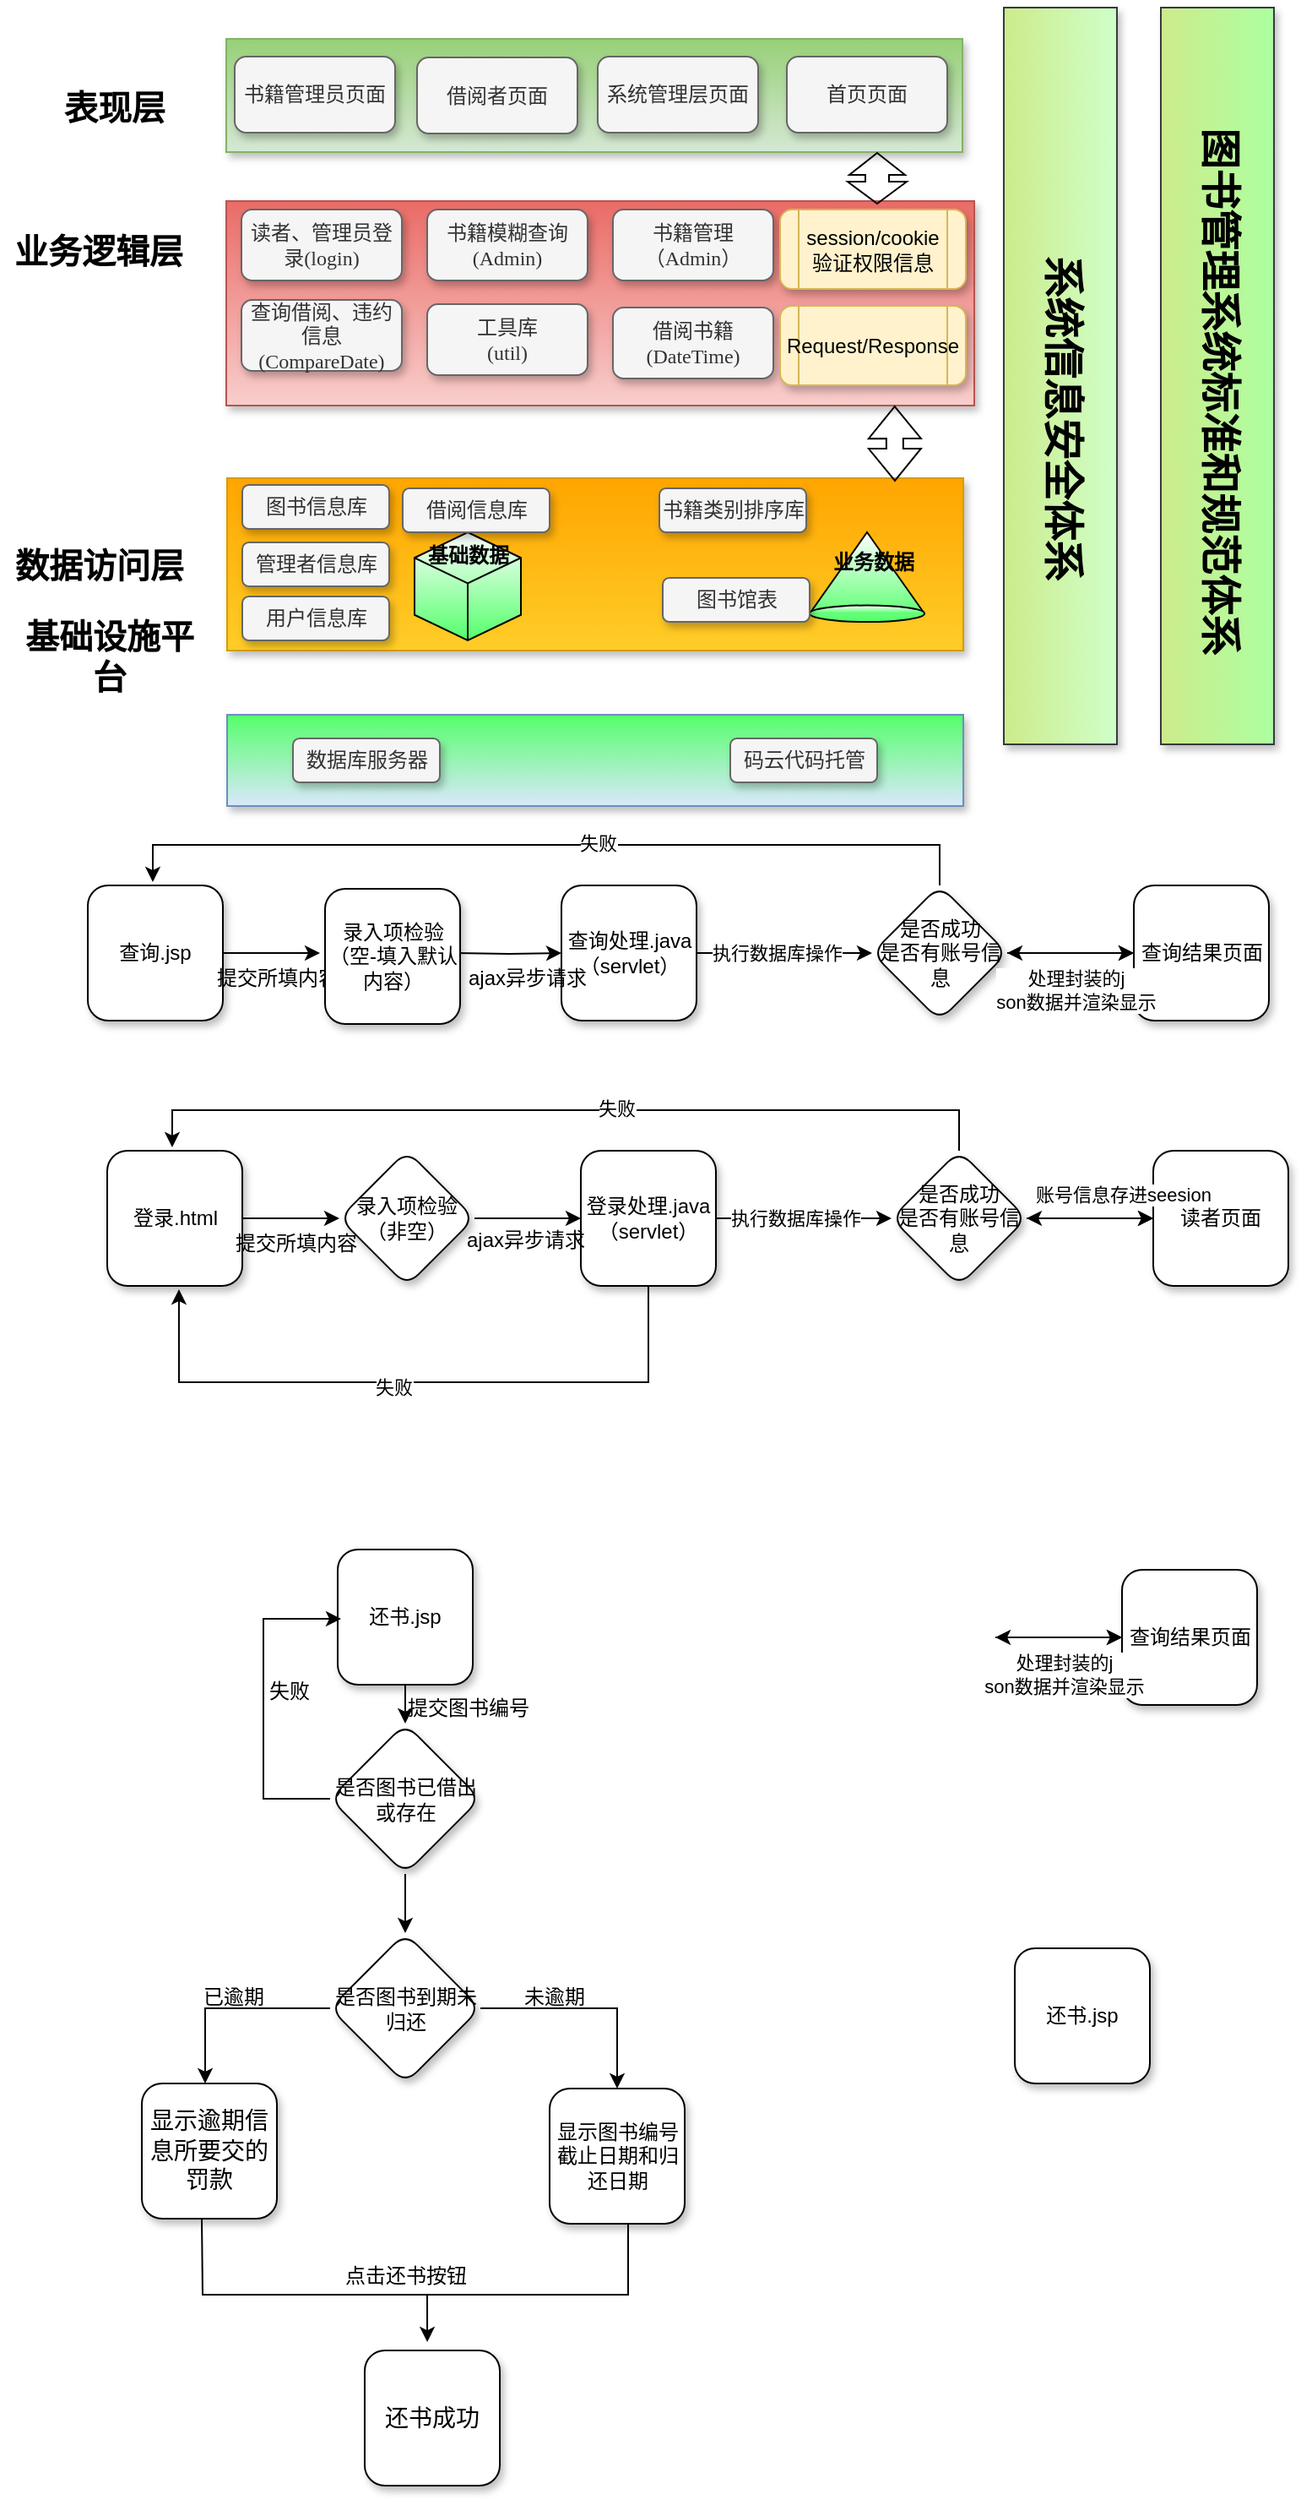 <mxfile version="16.1.2" type="github">
  <diagram id="rGSmb_pIZY3zPX9j6uLZ" name="Page-1">
    <mxGraphModel dx="1353" dy="740" grid="0" gridSize="10" guides="1" tooltips="1" connect="0" arrows="1" fold="1" page="1" pageScale="1" pageWidth="827" pageHeight="1169" math="0" shadow="0">
      <root>
        <mxCell id="0" />
        <mxCell id="1" parent="0" />
        <mxCell id="xCQ0nxMYJF8ky7RXC2G_-2" value="" style="rounded=0;whiteSpace=wrap;html=1;gradientDirection=north;gradientColor=#97d077;shadow=1;spacingTop=0;perimeterSpacing=20;portConstraintRotation=0;fillColor=#d5e8d4;strokeColor=#82b366;" parent="1" vertex="1">
          <mxGeometry x="146" y="346" width="436" height="67" as="geometry" />
        </mxCell>
        <mxCell id="xCQ0nxMYJF8ky7RXC2G_-3" value="&lt;font face=&quot;宋体&quot;&gt;书籍管理员页面&lt;/font&gt;" style="rounded=1;whiteSpace=wrap;html=1;shadow=1;gradientDirection=north;fillColor=#f5f5f5;fontColor=#333333;strokeColor=#666666;" parent="1" vertex="1">
          <mxGeometry x="151" y="356.5" width="95" height="45" as="geometry" />
        </mxCell>
        <mxCell id="xCQ0nxMYJF8ky7RXC2G_-4" value="&lt;font face=&quot;宋体&quot;&gt;系统管理层页面&lt;/font&gt;" style="rounded=1;whiteSpace=wrap;html=1;shadow=1;gradientDirection=north;fillColor=#f5f5f5;fontColor=#333333;strokeColor=#666666;" parent="1" vertex="1">
          <mxGeometry x="366" y="356.5" width="95" height="45" as="geometry" />
        </mxCell>
        <mxCell id="xCQ0nxMYJF8ky7RXC2G_-5" value="&lt;font face=&quot;宋体&quot;&gt;借阅者页面&lt;/font&gt;" style="rounded=1;whiteSpace=wrap;html=1;shadow=1;gradientDirection=north;fillColor=#f5f5f5;fontColor=#333333;strokeColor=#666666;" parent="1" vertex="1">
          <mxGeometry x="259" y="357" width="95" height="45" as="geometry" />
        </mxCell>
        <mxCell id="xCQ0nxMYJF8ky7RXC2G_-6" value="&lt;font face=&quot;宋体&quot;&gt;首页页面&lt;/font&gt;" style="rounded=1;whiteSpace=wrap;html=1;shadow=1;gradientDirection=north;fillColor=#f5f5f5;fontColor=#333333;strokeColor=#666666;" parent="1" vertex="1">
          <mxGeometry x="478" y="356.5" width="95" height="45" as="geometry" />
        </mxCell>
        <mxCell id="xCQ0nxMYJF8ky7RXC2G_-7" value="" style="rounded=0;whiteSpace=wrap;html=1;gradientDirection=north;gradientColor=#ea6b66;shadow=1;spacingTop=0;perimeterSpacing=20;portConstraintRotation=0;fillColor=#f8cecc;strokeColor=#b85450;" parent="1" vertex="1">
          <mxGeometry x="146" y="442" width="443" height="121" as="geometry" />
        </mxCell>
        <mxCell id="xCQ0nxMYJF8ky7RXC2G_-8" value="&lt;h4&gt;&lt;font face=&quot;楷体&quot; style=&quot;font-size: 20px&quot;&gt;表现层&lt;/font&gt;&lt;/h4&gt;" style="text;html=1;strokeColor=none;fillColor=none;align=center;verticalAlign=middle;whiteSpace=wrap;rounded=0;shadow=1;fontFamily=Times New Roman;" parent="1" vertex="1">
          <mxGeometry x="35" y="356.5" width="90" height="58.5" as="geometry" />
        </mxCell>
        <mxCell id="xCQ0nxMYJF8ky7RXC2G_-9" value="&lt;h4&gt;&lt;font face=&quot;楷体&quot; style=&quot;font-size: 20px&quot;&gt;业务逻辑层&lt;/font&gt;&lt;/h4&gt;" style="text;html=1;strokeColor=none;fillColor=none;align=center;verticalAlign=middle;whiteSpace=wrap;rounded=0;shadow=1;fontFamily=Times New Roman;" parent="1" vertex="1">
          <mxGeometry x="16" y="442" width="109" height="58.5" as="geometry" />
        </mxCell>
        <mxCell id="xCQ0nxMYJF8ky7RXC2G_-11" value="&lt;h4&gt;&lt;font face=&quot;楷体&quot; style=&quot;font-size: 20px&quot;&gt;数据访问层&lt;/font&gt;&lt;/h4&gt;" style="text;html=1;strokeColor=none;fillColor=none;align=center;verticalAlign=middle;whiteSpace=wrap;rounded=0;shadow=1;fontFamily=Times New Roman;" parent="1" vertex="1">
          <mxGeometry x="16" y="627.75" width="109.5" height="58.5" as="geometry" />
        </mxCell>
        <mxCell id="xCQ0nxMYJF8ky7RXC2G_-13" value="" style="rounded=0;whiteSpace=wrap;html=1;gradientDirection=north;gradientColor=#ffa500;shadow=1;spacingTop=0;perimeterSpacing=20;portConstraintRotation=0;fillColor=#ffcd28;strokeColor=#d79b00;" parent="1" vertex="1">
          <mxGeometry x="146.5" y="606" width="436" height="102" as="geometry" />
        </mxCell>
        <mxCell id="xCQ0nxMYJF8ky7RXC2G_-14" value="" style="rounded=0;whiteSpace=wrap;html=1;gradientDirection=north;shadow=1;spacingTop=0;perimeterSpacing=20;portConstraintRotation=0;fillColor=#cdeb8b;strokeColor=#36393d;rotation=90;gradientColor=#CFFFC9;" parent="1" vertex="1">
          <mxGeometry x="422" y="512" width="436" height="67" as="geometry" />
        </mxCell>
        <mxCell id="xCQ0nxMYJF8ky7RXC2G_-15" value="" style="rounded=0;whiteSpace=wrap;html=1;gradientDirection=north;shadow=1;spacingTop=0;perimeterSpacing=20;portConstraintRotation=0;fillColor=#cdeb8b;strokeColor=#36393d;rotation=90;gradientColor=#ADFFA1;" parent="1" vertex="1">
          <mxGeometry x="515" y="512" width="436" height="67" as="geometry" />
        </mxCell>
        <mxCell id="xCQ0nxMYJF8ky7RXC2G_-16" value="&lt;font face=&quot;宋体&quot;&gt;系统信息安全体系&lt;/font&gt;" style="text;strokeColor=none;fillColor=none;html=1;fontSize=24;fontStyle=1;verticalAlign=middle;align=center;rounded=0;shadow=1;fontFamily=Courier New;rotation=90;" parent="1" vertex="1">
          <mxGeometry x="482.75" y="551" width="314.5" height="40" as="geometry" />
        </mxCell>
        <mxCell id="xCQ0nxMYJF8ky7RXC2G_-17" value="&lt;font face=&quot;宋体&quot;&gt;图书管理系统标准和规范体系&lt;/font&gt;" style="text;strokeColor=none;fillColor=none;html=1;fontSize=24;fontStyle=1;verticalAlign=middle;align=center;rounded=0;shadow=1;fontFamily=Courier New;rotation=90;" parent="1" vertex="1">
          <mxGeometry x="575.75" y="535" width="314.5" height="40" as="geometry" />
        </mxCell>
        <mxCell id="xCQ0nxMYJF8ky7RXC2G_-18" value="&lt;font face=&quot;宋体&quot;&gt;读者、管理员登录(login)&lt;/font&gt;" style="rounded=1;whiteSpace=wrap;html=1;shadow=1;gradientDirection=north;fillColor=#f5f5f5;fontColor=#333333;strokeColor=#666666;" parent="1" vertex="1">
          <mxGeometry x="155" y="447" width="95" height="42" as="geometry" />
        </mxCell>
        <mxCell id="xCQ0nxMYJF8ky7RXC2G_-19" value="&lt;h4&gt;&lt;font face=&quot;楷体&quot; style=&quot;font-size: 20px&quot;&gt;基础设施平台&lt;/font&gt;&lt;/h4&gt;" style="text;html=1;strokeColor=none;fillColor=none;align=center;verticalAlign=middle;whiteSpace=wrap;rounded=0;shadow=1;fontFamily=Times New Roman;" parent="1" vertex="1">
          <mxGeometry x="22" y="682" width="109.5" height="58.5" as="geometry" />
        </mxCell>
        <mxCell id="xCQ0nxMYJF8ky7RXC2G_-20" value="&lt;font face=&quot;宋体&quot;&gt;书籍模糊查询&lt;br&gt;(Admin)&lt;br&gt;&lt;/font&gt;" style="rounded=1;whiteSpace=wrap;html=1;shadow=1;gradientDirection=north;fillColor=#f5f5f5;fontColor=#333333;strokeColor=#666666;" parent="1" vertex="1">
          <mxGeometry x="265" y="447" width="95" height="42" as="geometry" />
        </mxCell>
        <mxCell id="xCQ0nxMYJF8ky7RXC2G_-21" value="&lt;font face=&quot;宋体&quot;&gt;书籍管理（Admin）&lt;/font&gt;" style="rounded=1;whiteSpace=wrap;html=1;shadow=1;gradientDirection=north;fillColor=#f5f5f5;fontColor=#333333;strokeColor=#666666;" parent="1" vertex="1">
          <mxGeometry x="375" y="447" width="95" height="42" as="geometry" />
        </mxCell>
        <mxCell id="xCQ0nxMYJF8ky7RXC2G_-22" value="&lt;font face=&quot;宋体&quot;&gt;借阅书籍&lt;br&gt;(DateTime)&lt;br&gt;&lt;/font&gt;" style="rounded=1;whiteSpace=wrap;html=1;shadow=1;gradientDirection=north;fillColor=#f5f5f5;fontColor=#333333;strokeColor=#666666;" parent="1" vertex="1">
          <mxGeometry x="375" y="505" width="95" height="42" as="geometry" />
        </mxCell>
        <mxCell id="xCQ0nxMYJF8ky7RXC2G_-23" value="&lt;font face=&quot;宋体&quot;&gt;查询借阅、违约信息(CompareDate)&lt;/font&gt;" style="rounded=1;whiteSpace=wrap;html=1;shadow=1;gradientDirection=north;fillColor=#f5f5f5;fontColor=#333333;strokeColor=#666666;" parent="1" vertex="1">
          <mxGeometry x="155" y="500.5" width="95" height="42" as="geometry" />
        </mxCell>
        <mxCell id="xCQ0nxMYJF8ky7RXC2G_-26" value="&lt;font face=&quot;宋体&quot;&gt;工具库&lt;br&gt;(util)&lt;br&gt;&lt;/font&gt;" style="rounded=1;whiteSpace=wrap;html=1;shadow=1;gradientDirection=north;fillColor=#f5f5f5;fontColor=#333333;strokeColor=#666666;" parent="1" vertex="1">
          <mxGeometry x="265" y="503" width="95" height="42" as="geometry" />
        </mxCell>
        <mxCell id="VZruGt7_fquRSm-Is5DC-7" value="" style="rounded=0;whiteSpace=wrap;html=1;gradientDirection=north;shadow=1;spacingTop=0;perimeterSpacing=20;portConstraintRotation=0;fillColor=#dae8fc;strokeColor=#6c8ebf;gradientColor=#54FF6B;" parent="1" vertex="1">
          <mxGeometry x="146.5" y="746" width="436" height="54" as="geometry" />
        </mxCell>
        <mxCell id="VZruGt7_fquRSm-Is5DC-9" value="" style="html=1;whiteSpace=wrap;shape=isoCube2;backgroundOutline=1;isoAngle=15;sketch=0;gradientColor=#54FF6B;" parent="1" vertex="1">
          <mxGeometry x="257.5" y="638" width="63" height="64" as="geometry" />
        </mxCell>
        <mxCell id="VZruGt7_fquRSm-Is5DC-10" value="&lt;font face=&quot;宋体&quot; style=&quot;font-size: 12px&quot;&gt;基础数据&lt;/font&gt;" style="text;strokeColor=none;fillColor=none;html=1;fontSize=24;fontStyle=1;verticalAlign=middle;align=center;rounded=0;shadow=1;fontFamily=Courier New;rotation=0;direction=east;" parent="1" vertex="1">
          <mxGeometry x="222" y="642" width="134" height="16" as="geometry" />
        </mxCell>
        <mxCell id="VZruGt7_fquRSm-Is5DC-11" value="&lt;font face=&quot;宋体&quot;&gt;图书信息库&lt;/font&gt;" style="rounded=1;whiteSpace=wrap;html=1;shadow=1;gradientDirection=north;fillColor=#f5f5f5;fontColor=#333333;strokeColor=#666666;" parent="1" vertex="1">
          <mxGeometry x="155.5" y="610" width="87" height="26" as="geometry" />
        </mxCell>
        <mxCell id="VZruGt7_fquRSm-Is5DC-12" value="&lt;font face=&quot;宋体&quot;&gt;管理者信息库&lt;/font&gt;" style="rounded=1;whiteSpace=wrap;html=1;shadow=1;gradientDirection=north;fillColor=#f5f5f5;fontColor=#333333;strokeColor=#666666;" parent="1" vertex="1">
          <mxGeometry x="155.5" y="644" width="87" height="26" as="geometry" />
        </mxCell>
        <mxCell id="VZruGt7_fquRSm-Is5DC-13" value="&lt;font face=&quot;宋体&quot;&gt;用户信息库&lt;/font&gt;" style="rounded=1;whiteSpace=wrap;html=1;shadow=1;gradientDirection=north;fillColor=#f5f5f5;fontColor=#333333;strokeColor=#666666;" parent="1" vertex="1">
          <mxGeometry x="155.5" y="676" width="87" height="26" as="geometry" />
        </mxCell>
        <mxCell id="VZruGt7_fquRSm-Is5DC-14" value="&lt;font face=&quot;宋体&quot;&gt;借阅信息库&lt;/font&gt;" style="rounded=1;whiteSpace=wrap;html=1;shadow=1;gradientDirection=north;fillColor=#f5f5f5;fontColor=#333333;strokeColor=#666666;" parent="1" vertex="1">
          <mxGeometry x="250.5" y="612" width="87" height="26" as="geometry" />
        </mxCell>
        <mxCell id="VZruGt7_fquRSm-Is5DC-15" value="" style="verticalLabelPosition=bottom;verticalAlign=top;html=1;shape=mxgraph.basic.cone;sketch=0;fontSize=12;gradientColor=#54FF6B;" parent="1" vertex="1">
          <mxGeometry x="491.5" y="638" width="68" height="53" as="geometry" />
        </mxCell>
        <mxCell id="VZruGt7_fquRSm-Is5DC-17" value="&lt;font face=&quot;宋体&quot; style=&quot;font-size: 12px&quot;&gt;业务数据&lt;/font&gt;" style="text;strokeColor=none;fillColor=none;html=1;fontSize=24;fontStyle=1;verticalAlign=middle;align=center;rounded=0;shadow=1;fontFamily=Courier New;rotation=0;direction=east;" parent="1" vertex="1">
          <mxGeometry x="462" y="646" width="134" height="16" as="geometry" />
        </mxCell>
        <mxCell id="VZruGt7_fquRSm-Is5DC-18" value="&lt;font face=&quot;宋体&quot;&gt;书籍类别排序库&lt;/font&gt;" style="rounded=1;whiteSpace=wrap;html=1;shadow=1;gradientDirection=north;fillColor=#f5f5f5;fontColor=#333333;strokeColor=#666666;" parent="1" vertex="1">
          <mxGeometry x="402.5" y="612" width="87" height="26" as="geometry" />
        </mxCell>
        <mxCell id="VZruGt7_fquRSm-Is5DC-19" value="&lt;font face=&quot;宋体&quot;&gt;图书馆表&lt;/font&gt;" style="rounded=1;whiteSpace=wrap;html=1;shadow=1;gradientDirection=north;fillColor=#f5f5f5;fontColor=#333333;strokeColor=#666666;" parent="1" vertex="1">
          <mxGeometry x="404.5" y="665" width="87" height="26" as="geometry" />
        </mxCell>
        <mxCell id="VZruGt7_fquRSm-Is5DC-20" value="&lt;font face=&quot;宋体&quot;&gt;数据库服务器&lt;/font&gt;" style="rounded=1;whiteSpace=wrap;html=1;shadow=1;gradientDirection=north;fillColor=#f5f5f5;fontColor=#333333;strokeColor=#666666;" parent="1" vertex="1">
          <mxGeometry x="185.5" y="760" width="87" height="26" as="geometry" />
        </mxCell>
        <mxCell id="VZruGt7_fquRSm-Is5DC-21" value="&lt;font face=&quot;宋体&quot;&gt;码云代码托管&lt;/font&gt;" style="rounded=1;whiteSpace=wrap;html=1;shadow=1;gradientDirection=north;fillColor=#f5f5f5;fontColor=#333333;strokeColor=#666666;" parent="1" vertex="1">
          <mxGeometry x="444.5" y="760" width="87" height="26" as="geometry" />
        </mxCell>
        <mxCell id="Mgyk64NdSJGYaR96-P3A-1" value="session/cookie&lt;br&gt;验证权限信息" style="shape=process;whiteSpace=wrap;html=1;backgroundOutline=1;rounded=1;shadow=1;fillColor=#fff2cc;strokeColor=#d6b656;" vertex="1" parent="1">
          <mxGeometry x="474" y="447" width="110" height="47" as="geometry" />
        </mxCell>
        <mxCell id="Mgyk64NdSJGYaR96-P3A-4" value="Request/Response" style="shape=process;whiteSpace=wrap;html=1;backgroundOutline=1;rounded=1;shadow=1;fillColor=#fff2cc;strokeColor=#d6b656;" vertex="1" parent="1">
          <mxGeometry x="474" y="504" width="110" height="47" as="geometry" />
        </mxCell>
        <mxCell id="Mgyk64NdSJGYaR96-P3A-5" value="" style="shape=flexArrow;endArrow=classic;startArrow=classic;html=1;rounded=0;entryX=0.861;entryY=0.876;entryDx=0;entryDy=0;entryPerimeter=0;" edge="1" parent="1" target="xCQ0nxMYJF8ky7RXC2G_-7">
          <mxGeometry width="100" height="100" relative="1" as="geometry">
            <mxPoint x="542" y="608" as="sourcePoint" />
            <mxPoint x="471" y="572" as="targetPoint" />
          </mxGeometry>
        </mxCell>
        <mxCell id="Mgyk64NdSJGYaR96-P3A-7" value="" style="shape=flexArrow;endArrow=classic;startArrow=classic;html=1;rounded=0;endWidth=18;endSize=4;width=14;startSize=4;" edge="1" parent="1">
          <mxGeometry width="100" height="100" relative="1" as="geometry">
            <mxPoint x="531.5" y="444" as="sourcePoint" />
            <mxPoint x="531.5" y="413" as="targetPoint" />
          </mxGeometry>
        </mxCell>
        <mxCell id="Mgyk64NdSJGYaR96-P3A-13" value="" style="edgeStyle=orthogonalEdgeStyle;rounded=0;orthogonalLoop=1;jettySize=auto;html=1;" edge="1" parent="1" source="Mgyk64NdSJGYaR96-P3A-8" target="Mgyk64NdSJGYaR96-P3A-9">
          <mxGeometry relative="1" as="geometry" />
        </mxCell>
        <mxCell id="Mgyk64NdSJGYaR96-P3A-8" value="登录.html" style="whiteSpace=wrap;html=1;aspect=fixed;rounded=1;shadow=1;" vertex="1" parent="1">
          <mxGeometry x="75.5" y="1004" width="80" height="80" as="geometry" />
        </mxCell>
        <mxCell id="Mgyk64NdSJGYaR96-P3A-15" style="edgeStyle=orthogonalEdgeStyle;rounded=0;orthogonalLoop=1;jettySize=auto;html=1;" edge="1" parent="1" source="Mgyk64NdSJGYaR96-P3A-9" target="Mgyk64NdSJGYaR96-P3A-10">
          <mxGeometry relative="1" as="geometry" />
        </mxCell>
        <mxCell id="Mgyk64NdSJGYaR96-P3A-9" value="录入项检验&lt;br&gt;（非空）" style="rhombus;whiteSpace=wrap;html=1;rounded=1;shadow=1;" vertex="1" parent="1">
          <mxGeometry x="213" y="1004" width="80" height="80" as="geometry" />
        </mxCell>
        <mxCell id="Mgyk64NdSJGYaR96-P3A-16" style="edgeStyle=orthogonalEdgeStyle;rounded=0;orthogonalLoop=1;jettySize=auto;html=1;" edge="1" parent="1" source="Mgyk64NdSJGYaR96-P3A-10" target="Mgyk64NdSJGYaR96-P3A-11">
          <mxGeometry relative="1" as="geometry" />
        </mxCell>
        <mxCell id="Mgyk64NdSJGYaR96-P3A-18" value="执行数据库操作" style="edgeLabel;html=1;align=center;verticalAlign=middle;resizable=0;points=[];" vertex="1" connectable="0" parent="Mgyk64NdSJGYaR96-P3A-16">
          <mxGeometry x="-0.211" y="-1" relative="1" as="geometry">
            <mxPoint x="6" y="-1" as="offset" />
          </mxGeometry>
        </mxCell>
        <mxCell id="Mgyk64NdSJGYaR96-P3A-22" style="edgeStyle=orthogonalEdgeStyle;rounded=0;orthogonalLoop=1;jettySize=auto;html=1;entryX=0.531;entryY=1.025;entryDx=0;entryDy=0;entryPerimeter=0;" edge="1" parent="1" source="Mgyk64NdSJGYaR96-P3A-10" target="Mgyk64NdSJGYaR96-P3A-8">
          <mxGeometry relative="1" as="geometry">
            <mxPoint x="120" y="1141" as="targetPoint" />
            <Array as="points">
              <mxPoint x="396" y="1141" />
              <mxPoint x="118" y="1141" />
            </Array>
          </mxGeometry>
        </mxCell>
        <mxCell id="Mgyk64NdSJGYaR96-P3A-23" value="失败" style="edgeLabel;html=1;align=center;verticalAlign=middle;resizable=0;points=[];" vertex="1" connectable="0" parent="Mgyk64NdSJGYaR96-P3A-22">
          <mxGeometry x="0.067" y="3" relative="1" as="geometry">
            <mxPoint as="offset" />
          </mxGeometry>
        </mxCell>
        <mxCell id="Mgyk64NdSJGYaR96-P3A-10" value="登录处理.java&lt;br&gt;（servlet）" style="whiteSpace=wrap;html=1;aspect=fixed;rounded=1;shadow=1;" vertex="1" parent="1">
          <mxGeometry x="356" y="1004" width="80" height="80" as="geometry" />
        </mxCell>
        <mxCell id="Mgyk64NdSJGYaR96-P3A-17" style="edgeStyle=orthogonalEdgeStyle;rounded=0;orthogonalLoop=1;jettySize=auto;html=1;" edge="1" parent="1" target="Mgyk64NdSJGYaR96-P3A-12">
          <mxGeometry relative="1" as="geometry">
            <mxPoint x="628" y="1044" as="sourcePoint" />
            <Array as="points">
              <mxPoint x="628" y="1044" />
              <mxPoint x="628" y="1044" />
            </Array>
          </mxGeometry>
        </mxCell>
        <mxCell id="Mgyk64NdSJGYaR96-P3A-20" style="edgeStyle=orthogonalEdgeStyle;rounded=0;orthogonalLoop=1;jettySize=auto;html=1;entryX=0.481;entryY=-0.025;entryDx=0;entryDy=0;entryPerimeter=0;" edge="1" parent="1" source="Mgyk64NdSJGYaR96-P3A-11" target="Mgyk64NdSJGYaR96-P3A-8">
          <mxGeometry relative="1" as="geometry">
            <mxPoint x="110" y="963" as="targetPoint" />
            <Array as="points">
              <mxPoint x="580" y="980" />
              <mxPoint x="114" y="980" />
            </Array>
          </mxGeometry>
        </mxCell>
        <mxCell id="Mgyk64NdSJGYaR96-P3A-21" value="失败" style="edgeLabel;html=1;align=center;verticalAlign=middle;resizable=0;points=[];" vertex="1" connectable="0" parent="Mgyk64NdSJGYaR96-P3A-20">
          <mxGeometry x="-0.113" y="-1" relative="1" as="geometry">
            <mxPoint as="offset" />
          </mxGeometry>
        </mxCell>
        <mxCell id="Mgyk64NdSJGYaR96-P3A-26" value="" style="edgeStyle=orthogonalEdgeStyle;rounded=0;orthogonalLoop=1;jettySize=auto;html=1;" edge="1" parent="1" source="Mgyk64NdSJGYaR96-P3A-11" target="Mgyk64NdSJGYaR96-P3A-12">
          <mxGeometry relative="1" as="geometry">
            <Array as="points">
              <mxPoint x="641" y="1044" />
              <mxPoint x="641" y="1044" />
            </Array>
          </mxGeometry>
        </mxCell>
        <mxCell id="Mgyk64NdSJGYaR96-P3A-11" value="是否成功&lt;br&gt;是否有账号信息" style="rhombus;whiteSpace=wrap;html=1;rounded=1;shadow=1;" vertex="1" parent="1">
          <mxGeometry x="540" y="1004" width="80" height="80" as="geometry" />
        </mxCell>
        <mxCell id="Mgyk64NdSJGYaR96-P3A-40" value="" style="edgeStyle=orthogonalEdgeStyle;rounded=0;orthogonalLoop=1;jettySize=auto;html=1;" edge="1" parent="1" source="Mgyk64NdSJGYaR96-P3A-12" target="Mgyk64NdSJGYaR96-P3A-11">
          <mxGeometry relative="1" as="geometry" />
        </mxCell>
        <mxCell id="Mgyk64NdSJGYaR96-P3A-12" value="读者页面" style="whiteSpace=wrap;html=1;aspect=fixed;rounded=1;shadow=1;" vertex="1" parent="1">
          <mxGeometry x="695" y="1004" width="80" height="80" as="geometry" />
        </mxCell>
        <mxCell id="Mgyk64NdSJGYaR96-P3A-14" value="提交所填内容" style="text;html=1;align=center;verticalAlign=middle;resizable=0;points=[];autosize=1;strokeColor=none;fillColor=none;" vertex="1" parent="1">
          <mxGeometry x="146" y="1050" width="82" height="18" as="geometry" />
        </mxCell>
        <mxCell id="Mgyk64NdSJGYaR96-P3A-41" value="账号信息存进seesion" style="edgeLabel;html=1;align=center;verticalAlign=middle;resizable=0;points=[];" vertex="1" connectable="0" parent="1">
          <mxGeometry x="531.5" y="1050" as="geometry">
            <mxPoint x="145" y="-20" as="offset" />
          </mxGeometry>
        </mxCell>
        <mxCell id="Mgyk64NdSJGYaR96-P3A-42" value="ajax异步请求" style="text;html=1;align=center;verticalAlign=middle;resizable=0;points=[];autosize=1;strokeColor=none;fillColor=none;" vertex="1" parent="1">
          <mxGeometry x="283" y="1048" width="80" height="18" as="geometry" />
        </mxCell>
        <mxCell id="Mgyk64NdSJGYaR96-P3A-43" value="" style="edgeStyle=orthogonalEdgeStyle;rounded=0;orthogonalLoop=1;jettySize=auto;html=1;" edge="1" parent="1" source="Mgyk64NdSJGYaR96-P3A-44">
          <mxGeometry relative="1" as="geometry">
            <mxPoint x="201.5" y="887" as="targetPoint" />
          </mxGeometry>
        </mxCell>
        <mxCell id="Mgyk64NdSJGYaR96-P3A-44" value="查询.jsp" style="whiteSpace=wrap;html=1;aspect=fixed;rounded=1;shadow=1;" vertex="1" parent="1">
          <mxGeometry x="64" y="847" width="80" height="80" as="geometry" />
        </mxCell>
        <mxCell id="Mgyk64NdSJGYaR96-P3A-45" style="edgeStyle=orthogonalEdgeStyle;rounded=0;orthogonalLoop=1;jettySize=auto;html=1;" edge="1" parent="1" target="Mgyk64NdSJGYaR96-P3A-51">
          <mxGeometry relative="1" as="geometry">
            <mxPoint x="281.5" y="887" as="sourcePoint" />
          </mxGeometry>
        </mxCell>
        <mxCell id="Mgyk64NdSJGYaR96-P3A-47" style="edgeStyle=orthogonalEdgeStyle;rounded=0;orthogonalLoop=1;jettySize=auto;html=1;" edge="1" parent="1" source="Mgyk64NdSJGYaR96-P3A-51" target="Mgyk64NdSJGYaR96-P3A-56">
          <mxGeometry relative="1" as="geometry" />
        </mxCell>
        <mxCell id="Mgyk64NdSJGYaR96-P3A-48" value="执行数据库操作" style="edgeLabel;html=1;align=center;verticalAlign=middle;resizable=0;points=[];" vertex="1" connectable="0" parent="Mgyk64NdSJGYaR96-P3A-47">
          <mxGeometry x="-0.211" y="-1" relative="1" as="geometry">
            <mxPoint x="6" y="-1" as="offset" />
          </mxGeometry>
        </mxCell>
        <mxCell id="Mgyk64NdSJGYaR96-P3A-51" value="查询处理.java&lt;br&gt;（servlet）" style="whiteSpace=wrap;html=1;aspect=fixed;rounded=1;shadow=1;" vertex="1" parent="1">
          <mxGeometry x="344.5" y="847" width="80" height="80" as="geometry" />
        </mxCell>
        <mxCell id="Mgyk64NdSJGYaR96-P3A-52" style="edgeStyle=orthogonalEdgeStyle;rounded=0;orthogonalLoop=1;jettySize=auto;html=1;" edge="1" parent="1" target="Mgyk64NdSJGYaR96-P3A-58">
          <mxGeometry relative="1" as="geometry">
            <mxPoint x="616.5" y="887" as="sourcePoint" />
            <Array as="points">
              <mxPoint x="616.5" y="887" />
              <mxPoint x="616.5" y="887" />
            </Array>
          </mxGeometry>
        </mxCell>
        <mxCell id="Mgyk64NdSJGYaR96-P3A-53" style="edgeStyle=orthogonalEdgeStyle;rounded=0;orthogonalLoop=1;jettySize=auto;html=1;entryX=0.481;entryY=-0.025;entryDx=0;entryDy=0;entryPerimeter=0;" edge="1" parent="1" source="Mgyk64NdSJGYaR96-P3A-56" target="Mgyk64NdSJGYaR96-P3A-44">
          <mxGeometry relative="1" as="geometry">
            <mxPoint x="98.5" y="806" as="targetPoint" />
            <Array as="points">
              <mxPoint x="568.5" y="823" />
              <mxPoint x="102.5" y="823" />
            </Array>
          </mxGeometry>
        </mxCell>
        <mxCell id="Mgyk64NdSJGYaR96-P3A-54" value="失败" style="edgeLabel;html=1;align=center;verticalAlign=middle;resizable=0;points=[];" vertex="1" connectable="0" parent="Mgyk64NdSJGYaR96-P3A-53">
          <mxGeometry x="-0.113" y="-1" relative="1" as="geometry">
            <mxPoint as="offset" />
          </mxGeometry>
        </mxCell>
        <mxCell id="Mgyk64NdSJGYaR96-P3A-55" value="" style="edgeStyle=orthogonalEdgeStyle;rounded=0;orthogonalLoop=1;jettySize=auto;html=1;" edge="1" parent="1" source="Mgyk64NdSJGYaR96-P3A-56" target="Mgyk64NdSJGYaR96-P3A-58">
          <mxGeometry relative="1" as="geometry">
            <Array as="points">
              <mxPoint x="629.5" y="887" />
              <mxPoint x="629.5" y="887" />
            </Array>
          </mxGeometry>
        </mxCell>
        <mxCell id="Mgyk64NdSJGYaR96-P3A-56" value="是否成功&lt;br&gt;是否有账号信息" style="rhombus;whiteSpace=wrap;html=1;rounded=1;shadow=1;" vertex="1" parent="1">
          <mxGeometry x="528.5" y="847" width="80" height="80" as="geometry" />
        </mxCell>
        <mxCell id="Mgyk64NdSJGYaR96-P3A-57" value="" style="edgeStyle=orthogonalEdgeStyle;rounded=0;orthogonalLoop=1;jettySize=auto;html=1;" edge="1" parent="1" source="Mgyk64NdSJGYaR96-P3A-58" target="Mgyk64NdSJGYaR96-P3A-56">
          <mxGeometry relative="1" as="geometry" />
        </mxCell>
        <mxCell id="Mgyk64NdSJGYaR96-P3A-58" value="查询结果页面" style="whiteSpace=wrap;html=1;aspect=fixed;rounded=1;shadow=1;" vertex="1" parent="1">
          <mxGeometry x="683.5" y="847" width="80" height="80" as="geometry" />
        </mxCell>
        <mxCell id="Mgyk64NdSJGYaR96-P3A-59" value="提交所填内容" style="text;html=1;align=center;verticalAlign=middle;resizable=0;points=[];autosize=1;strokeColor=none;fillColor=none;" vertex="1" parent="1">
          <mxGeometry x="134.5" y="893" width="82" height="18" as="geometry" />
        </mxCell>
        <mxCell id="Mgyk64NdSJGYaR96-P3A-60" value="处理封装的j&lt;br&gt;son数据并渲染显示" style="edgeLabel;html=1;align=center;verticalAlign=middle;resizable=0;points=[];" vertex="1" connectable="0" parent="1">
          <mxGeometry x="503.5" y="929" as="geometry">
            <mxPoint x="145" y="-20" as="offset" />
          </mxGeometry>
        </mxCell>
        <mxCell id="Mgyk64NdSJGYaR96-P3A-61" value="ajax异步请求" style="text;html=1;align=center;verticalAlign=middle;resizable=0;points=[];autosize=1;strokeColor=none;fillColor=none;" vertex="1" parent="1">
          <mxGeometry x="283.5" y="893" width="80" height="18" as="geometry" />
        </mxCell>
        <mxCell id="Mgyk64NdSJGYaR96-P3A-62" value="录入项检验&lt;br&gt;（空-填入默认内容）" style="whiteSpace=wrap;html=1;aspect=fixed;rounded=1;shadow=1;" vertex="1" parent="1">
          <mxGeometry x="204.5" y="849" width="80" height="80" as="geometry" />
        </mxCell>
        <mxCell id="Mgyk64NdSJGYaR96-P3A-89" style="edgeStyle=orthogonalEdgeStyle;rounded=0;orthogonalLoop=1;jettySize=auto;html=1;" edge="1" parent="1" source="Mgyk64NdSJGYaR96-P3A-65" target="Mgyk64NdSJGYaR96-P3A-81">
          <mxGeometry relative="1" as="geometry" />
        </mxCell>
        <mxCell id="Mgyk64NdSJGYaR96-P3A-65" value="还书.jsp" style="whiteSpace=wrap;html=1;aspect=fixed;rounded=1;shadow=1;" vertex="1" parent="1">
          <mxGeometry x="212" y="1240" width="80" height="80" as="geometry" />
        </mxCell>
        <mxCell id="Mgyk64NdSJGYaR96-P3A-70" style="edgeStyle=orthogonalEdgeStyle;rounded=0;orthogonalLoop=1;jettySize=auto;html=1;" edge="1" parent="1" target="Mgyk64NdSJGYaR96-P3A-76">
          <mxGeometry relative="1" as="geometry">
            <mxPoint x="609.5" y="1292" as="sourcePoint" />
            <Array as="points">
              <mxPoint x="609.5" y="1292" />
              <mxPoint x="609.5" y="1292" />
            </Array>
          </mxGeometry>
        </mxCell>
        <mxCell id="Mgyk64NdSJGYaR96-P3A-73" value="" style="edgeStyle=orthogonalEdgeStyle;rounded=0;orthogonalLoop=1;jettySize=auto;html=1;" edge="1" parent="1" target="Mgyk64NdSJGYaR96-P3A-76">
          <mxGeometry relative="1" as="geometry">
            <Array as="points">
              <mxPoint x="622.5" y="1292" />
              <mxPoint x="622.5" y="1292" />
            </Array>
            <mxPoint x="601.5" y="1292" as="sourcePoint" />
          </mxGeometry>
        </mxCell>
        <mxCell id="Mgyk64NdSJGYaR96-P3A-75" value="" style="edgeStyle=orthogonalEdgeStyle;rounded=0;orthogonalLoop=1;jettySize=auto;html=1;" edge="1" parent="1" source="Mgyk64NdSJGYaR96-P3A-76">
          <mxGeometry relative="1" as="geometry">
            <mxPoint x="601.5" y="1292" as="targetPoint" />
          </mxGeometry>
        </mxCell>
        <mxCell id="Mgyk64NdSJGYaR96-P3A-76" value="查询结果页面" style="whiteSpace=wrap;html=1;aspect=fixed;rounded=1;shadow=1;" vertex="1" parent="1">
          <mxGeometry x="676.5" y="1252" width="80" height="80" as="geometry" />
        </mxCell>
        <mxCell id="Mgyk64NdSJGYaR96-P3A-77" value="提交图书编号" style="text;html=1;align=center;verticalAlign=middle;resizable=0;points=[];autosize=1;strokeColor=none;fillColor=none;" vertex="1" parent="1">
          <mxGeometry x="248" y="1325" width="82" height="18" as="geometry" />
        </mxCell>
        <mxCell id="Mgyk64NdSJGYaR96-P3A-78" value="处理封装的j&lt;br&gt;son数据并渲染显示" style="edgeLabel;html=1;align=center;verticalAlign=middle;resizable=0;points=[];" vertex="1" connectable="0" parent="1">
          <mxGeometry x="496.5" y="1334" as="geometry">
            <mxPoint x="145" y="-20" as="offset" />
          </mxGeometry>
        </mxCell>
        <mxCell id="Mgyk64NdSJGYaR96-P3A-91" value="" style="edgeStyle=orthogonalEdgeStyle;rounded=0;orthogonalLoop=1;jettySize=auto;html=1;" edge="1" parent="1" source="Mgyk64NdSJGYaR96-P3A-81" target="Mgyk64NdSJGYaR96-P3A-84">
          <mxGeometry relative="1" as="geometry" />
        </mxCell>
        <mxCell id="Mgyk64NdSJGYaR96-P3A-92" style="edgeStyle=orthogonalEdgeStyle;rounded=0;orthogonalLoop=1;jettySize=auto;html=1;entryX=0.025;entryY=0.513;entryDx=0;entryDy=0;entryPerimeter=0;" edge="1" parent="1" source="Mgyk64NdSJGYaR96-P3A-81" target="Mgyk64NdSJGYaR96-P3A-65">
          <mxGeometry relative="1" as="geometry">
            <mxPoint x="168" y="1280" as="targetPoint" />
            <Array as="points">
              <mxPoint x="168" y="1388" />
              <mxPoint x="168" y="1281" />
            </Array>
          </mxGeometry>
        </mxCell>
        <mxCell id="Mgyk64NdSJGYaR96-P3A-81" value="是否图书已借出或存在" style="rhombus;whiteSpace=wrap;html=1;rounded=1;shadow=1;" vertex="1" parent="1">
          <mxGeometry x="207.5" y="1343" width="89" height="89" as="geometry" />
        </mxCell>
        <mxCell id="Mgyk64NdSJGYaR96-P3A-98" style="edgeStyle=orthogonalEdgeStyle;rounded=0;orthogonalLoop=1;jettySize=auto;html=1;entryX=0.469;entryY=0;entryDx=0;entryDy=0;entryPerimeter=0;" edge="1" parent="1" source="Mgyk64NdSJGYaR96-P3A-84" target="Mgyk64NdSJGYaR96-P3A-97">
          <mxGeometry relative="1" as="geometry">
            <mxPoint x="119" y="1511.5" as="targetPoint" />
          </mxGeometry>
        </mxCell>
        <mxCell id="Mgyk64NdSJGYaR96-P3A-102" style="edgeStyle=orthogonalEdgeStyle;rounded=0;orthogonalLoop=1;jettySize=auto;html=1;" edge="1" parent="1" source="Mgyk64NdSJGYaR96-P3A-84" target="Mgyk64NdSJGYaR96-P3A-101">
          <mxGeometry relative="1" as="geometry">
            <mxPoint x="390" y="1511.5" as="targetPoint" />
          </mxGeometry>
        </mxCell>
        <mxCell id="Mgyk64NdSJGYaR96-P3A-84" value="是否图书到期未归还" style="rhombus;whiteSpace=wrap;html=1;rounded=1;shadow=1;" vertex="1" parent="1">
          <mxGeometry x="207.5" y="1467" width="89" height="89" as="geometry" />
        </mxCell>
        <mxCell id="Mgyk64NdSJGYaR96-P3A-88" value="还书.jsp" style="whiteSpace=wrap;html=1;aspect=fixed;rounded=1;shadow=1;" vertex="1" parent="1">
          <mxGeometry x="613" y="1476" width="80" height="80" as="geometry" />
        </mxCell>
        <mxCell id="Mgyk64NdSJGYaR96-P3A-93" value="失败" style="text;html=1;align=center;verticalAlign=middle;resizable=0;points=[];autosize=1;strokeColor=none;fillColor=none;" vertex="1" parent="1">
          <mxGeometry x="166" y="1315" width="34" height="18" as="geometry" />
        </mxCell>
        <mxCell id="Mgyk64NdSJGYaR96-P3A-97" value="&lt;p class=&quot;MsoNormal&quot;&gt;&lt;span style=&quot;font-size: 10.5pt&quot;&gt;&lt;font face=&quot;宋体&quot;&gt;显示逾期信息所要交的罚款&lt;/font&gt;&lt;/span&gt;&lt;/p&gt;" style="whiteSpace=wrap;html=1;aspect=fixed;rounded=1;shadow=1;" vertex="1" parent="1">
          <mxGeometry x="96" y="1556" width="80" height="80" as="geometry" />
        </mxCell>
        <mxCell id="Mgyk64NdSJGYaR96-P3A-99" value="已逾期" style="text;html=1;align=center;verticalAlign=middle;resizable=0;points=[];autosize=1;strokeColor=none;fillColor=none;" vertex="1" parent="1">
          <mxGeometry x="127" y="1496" width="46" height="18" as="geometry" />
        </mxCell>
        <mxCell id="Mgyk64NdSJGYaR96-P3A-104" style="edgeStyle=orthogonalEdgeStyle;rounded=0;orthogonalLoop=1;jettySize=auto;html=1;entryX=0.463;entryY=-0.012;entryDx=0;entryDy=0;entryPerimeter=0;startFill=1;endFill=1;anchorPointDirection=1;" edge="1" parent="1">
          <mxGeometry relative="1" as="geometry">
            <mxPoint x="265.04" y="1709.04" as="targetPoint" />
            <mxPoint x="384" y="1635" as="sourcePoint" />
            <Array as="points">
              <mxPoint x="384" y="1681" />
              <mxPoint x="265" y="1681" />
            </Array>
          </mxGeometry>
        </mxCell>
        <mxCell id="Mgyk64NdSJGYaR96-P3A-101" value="显示图书编号截止日期和归还日期" style="whiteSpace=wrap;html=1;aspect=fixed;rounded=1;shadow=1;" vertex="1" parent="1">
          <mxGeometry x="337.5" y="1559" width="80" height="80" as="geometry" />
        </mxCell>
        <mxCell id="Mgyk64NdSJGYaR96-P3A-103" value="未逾期" style="text;html=1;align=center;verticalAlign=middle;resizable=0;points=[];autosize=1;strokeColor=none;fillColor=none;" vertex="1" parent="1">
          <mxGeometry x="317" y="1496" width="46" height="18" as="geometry" />
        </mxCell>
        <mxCell id="Mgyk64NdSJGYaR96-P3A-109" value="&lt;p class=&quot;MsoNormal&quot;&gt;&lt;span style=&quot;font-size: 10.5pt&quot;&gt;&lt;font face=&quot;宋体&quot;&gt;还书成功&lt;/font&gt;&lt;/span&gt;&lt;/p&gt;" style="whiteSpace=wrap;html=1;aspect=fixed;rounded=1;shadow=1;" vertex="1" parent="1">
          <mxGeometry x="228" y="1714" width="80" height="80" as="geometry" />
        </mxCell>
        <mxCell id="Mgyk64NdSJGYaR96-P3A-114" value="" style="endArrow=none;html=1;rounded=0;" edge="1" parent="1">
          <mxGeometry width="50" height="50" relative="1" as="geometry">
            <mxPoint x="266" y="1681" as="sourcePoint" />
            <mxPoint x="131.5" y="1636" as="targetPoint" />
            <Array as="points">
              <mxPoint x="132" y="1681" />
            </Array>
          </mxGeometry>
        </mxCell>
        <mxCell id="Mgyk64NdSJGYaR96-P3A-115" value="点击还书按钮" style="text;html=1;align=center;verticalAlign=middle;resizable=0;points=[];autosize=1;strokeColor=none;fillColor=none;" vertex="1" parent="1">
          <mxGeometry x="211" y="1661" width="82" height="18" as="geometry" />
        </mxCell>
      </root>
    </mxGraphModel>
  </diagram>
</mxfile>
